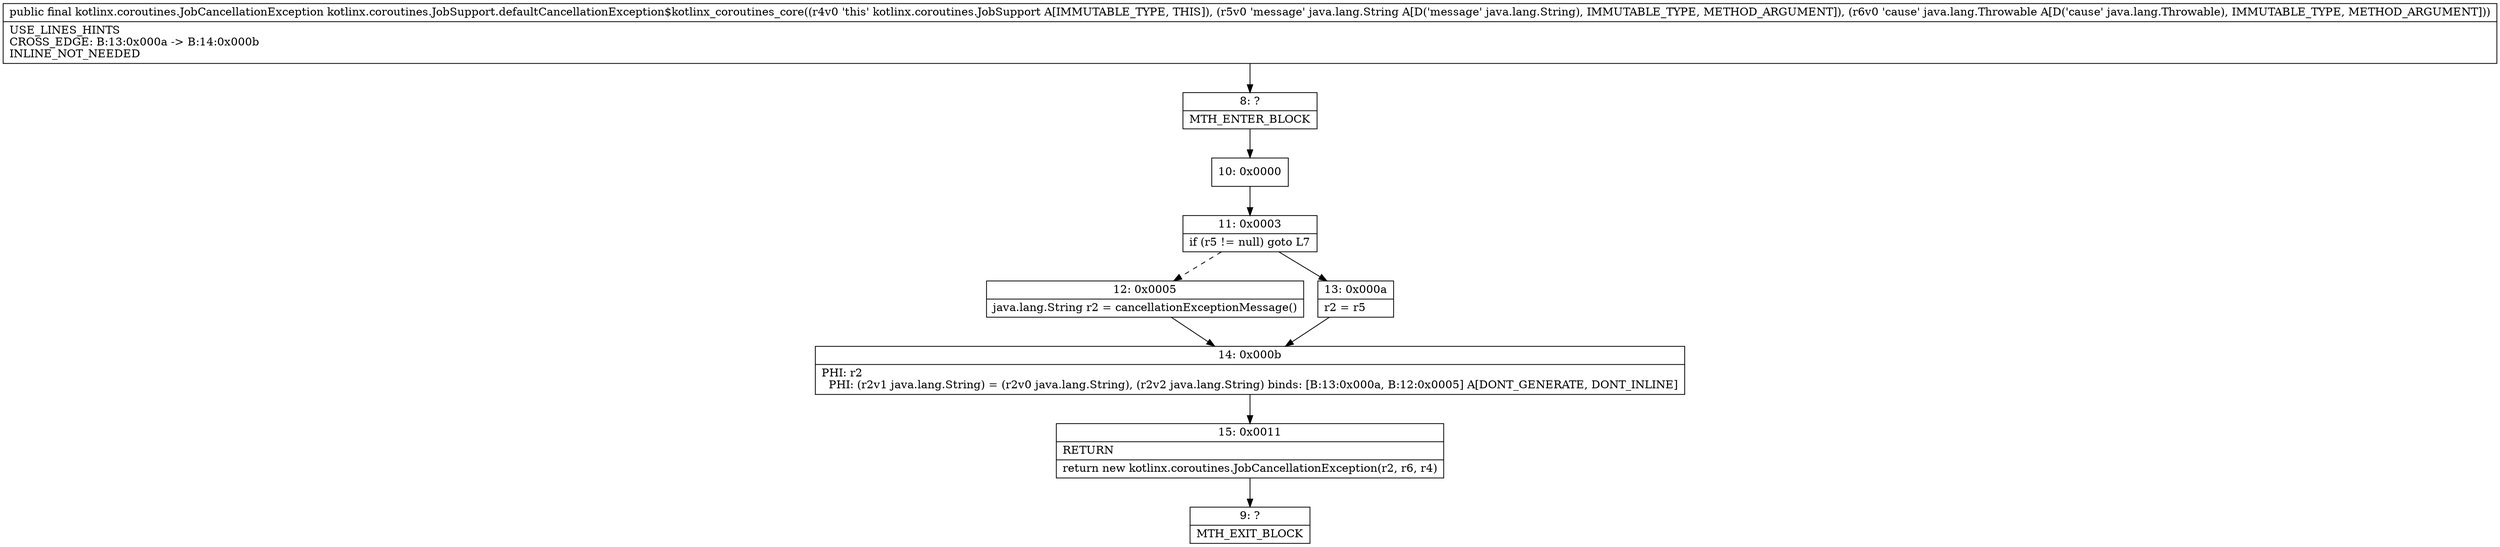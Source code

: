digraph "CFG forkotlinx.coroutines.JobSupport.defaultCancellationException$kotlinx_coroutines_core(Ljava\/lang\/String;Ljava\/lang\/Throwable;)Lkotlinx\/coroutines\/JobCancellationException;" {
Node_8 [shape=record,label="{8\:\ ?|MTH_ENTER_BLOCK\l}"];
Node_10 [shape=record,label="{10\:\ 0x0000}"];
Node_11 [shape=record,label="{11\:\ 0x0003|if (r5 != null) goto L7\l}"];
Node_12 [shape=record,label="{12\:\ 0x0005|java.lang.String r2 = cancellationExceptionMessage()\l}"];
Node_14 [shape=record,label="{14\:\ 0x000b|PHI: r2 \l  PHI: (r2v1 java.lang.String) = (r2v0 java.lang.String), (r2v2 java.lang.String) binds: [B:13:0x000a, B:12:0x0005] A[DONT_GENERATE, DONT_INLINE]\l}"];
Node_15 [shape=record,label="{15\:\ 0x0011|RETURN\l|return new kotlinx.coroutines.JobCancellationException(r2, r6, r4)\l}"];
Node_9 [shape=record,label="{9\:\ ?|MTH_EXIT_BLOCK\l}"];
Node_13 [shape=record,label="{13\:\ 0x000a|r2 = r5\l}"];
MethodNode[shape=record,label="{public final kotlinx.coroutines.JobCancellationException kotlinx.coroutines.JobSupport.defaultCancellationException$kotlinx_coroutines_core((r4v0 'this' kotlinx.coroutines.JobSupport A[IMMUTABLE_TYPE, THIS]), (r5v0 'message' java.lang.String A[D('message' java.lang.String), IMMUTABLE_TYPE, METHOD_ARGUMENT]), (r6v0 'cause' java.lang.Throwable A[D('cause' java.lang.Throwable), IMMUTABLE_TYPE, METHOD_ARGUMENT]))  | USE_LINES_HINTS\lCROSS_EDGE: B:13:0x000a \-\> B:14:0x000b\lINLINE_NOT_NEEDED\l}"];
MethodNode -> Node_8;Node_8 -> Node_10;
Node_10 -> Node_11;
Node_11 -> Node_12[style=dashed];
Node_11 -> Node_13;
Node_12 -> Node_14;
Node_14 -> Node_15;
Node_15 -> Node_9;
Node_13 -> Node_14;
}


